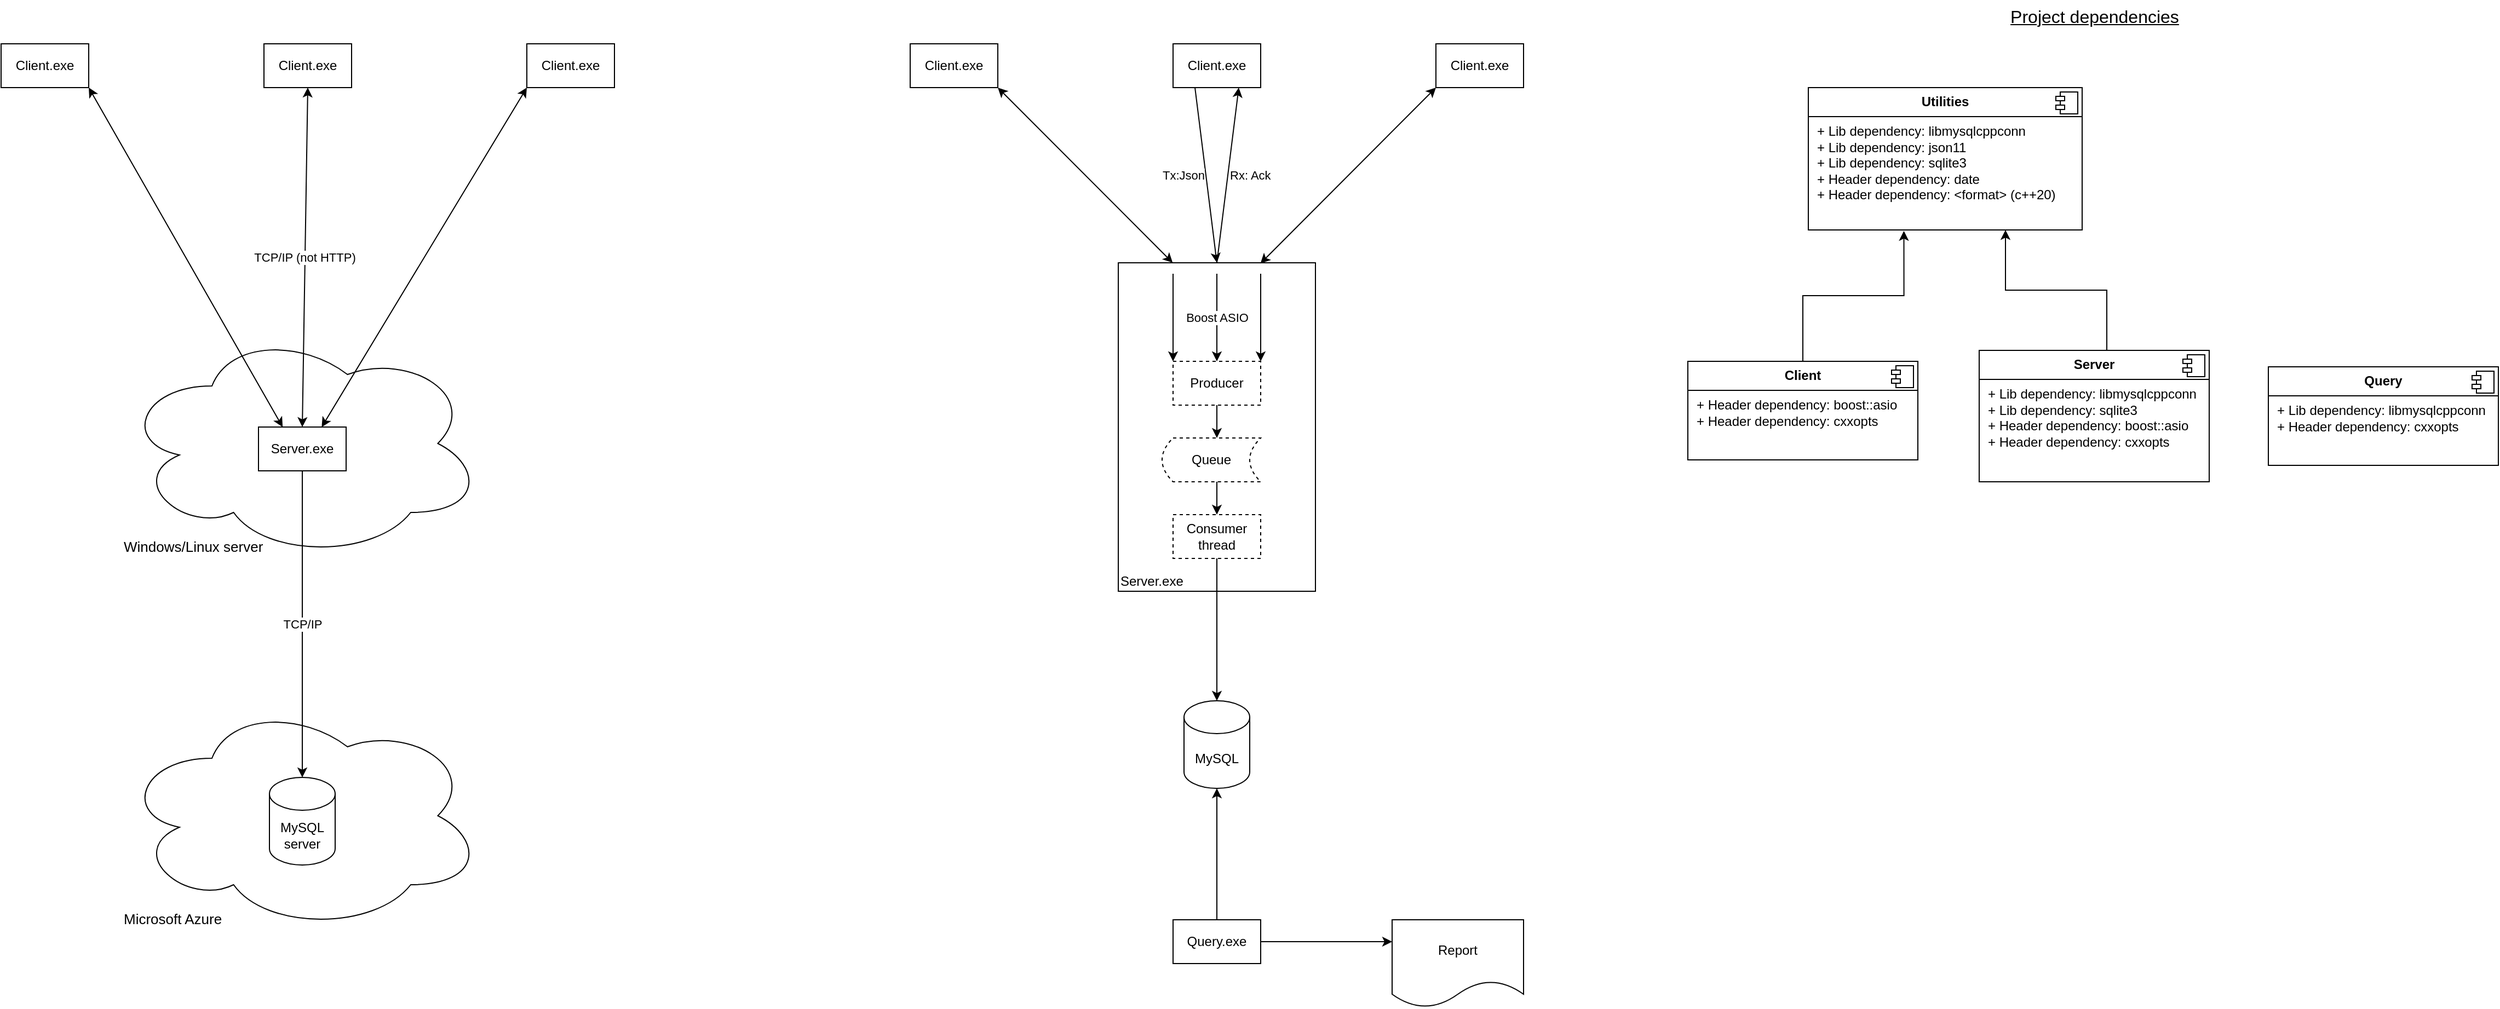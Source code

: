 <mxfile version="24.6.2" type="device">
  <diagram name="Page-1" id="5mhqRI8VTIk9d_TGpRCZ">
    <mxGraphModel dx="1723" dy="476" grid="1" gridSize="10" guides="1" tooltips="1" connect="1" arrows="1" fold="1" page="1" pageScale="1" pageWidth="827" pageHeight="1169" math="0" shadow="0">
      <root>
        <mxCell id="0" />
        <mxCell id="1" parent="0" />
        <mxCell id="SP1HNl9ouSVhXSK7FoCI-24" value="Server.exe" style="rounded=0;whiteSpace=wrap;html=1;verticalAlign=bottom;align=left;" parent="1" vertex="1">
          <mxGeometry x="350" y="320" width="180" height="300" as="geometry" />
        </mxCell>
        <mxCell id="SP1HNl9ouSVhXSK7FoCI-1" value="Client.exe" style="rounded=0;whiteSpace=wrap;html=1;" parent="1" vertex="1">
          <mxGeometry x="160" y="120" width="80" height="40" as="geometry" />
        </mxCell>
        <mxCell id="SP1HNl9ouSVhXSK7FoCI-3" value="Client.exe" style="rounded=0;whiteSpace=wrap;html=1;" parent="1" vertex="1">
          <mxGeometry x="640" y="120" width="80" height="40" as="geometry" />
        </mxCell>
        <mxCell id="SP1HNl9ouSVhXSK7FoCI-4" value="Client.exe" style="rounded=0;whiteSpace=wrap;html=1;" parent="1" vertex="1">
          <mxGeometry x="400" y="120" width="80" height="40" as="geometry" />
        </mxCell>
        <mxCell id="SP1HNl9ouSVhXSK7FoCI-10" value="MySQL" style="shape=cylinder3;whiteSpace=wrap;html=1;boundedLbl=1;backgroundOutline=1;size=15;" parent="1" vertex="1">
          <mxGeometry x="410" y="720" width="60" height="80" as="geometry" />
        </mxCell>
        <mxCell id="SP1HNl9ouSVhXSK7FoCI-11" value="" style="endArrow=classic;html=1;rounded=0;entryX=0.5;entryY=0;entryDx=0;entryDy=0;entryPerimeter=0;exitX=0.5;exitY=1;exitDx=0;exitDy=0;" parent="1" source="SP1HNl9ouSVhXSK7FoCI-20" target="SP1HNl9ouSVhXSK7FoCI-10" edge="1">
          <mxGeometry width="50" height="50" relative="1" as="geometry">
            <mxPoint x="540" y="520" as="sourcePoint" />
            <mxPoint x="480" y="450" as="targetPoint" />
          </mxGeometry>
        </mxCell>
        <mxCell id="SP1HNl9ouSVhXSK7FoCI-12" value="" style="endArrow=classic;startArrow=classic;html=1;rounded=0;entryX=0;entryY=1;entryDx=0;entryDy=0;exitX=0.721;exitY=0.002;exitDx=0;exitDy=0;exitPerimeter=0;" parent="1" source="SP1HNl9ouSVhXSK7FoCI-24" target="SP1HNl9ouSVhXSK7FoCI-3" edge="1">
          <mxGeometry width="50" height="50" relative="1" as="geometry">
            <mxPoint x="485" y="320" as="sourcePoint" />
            <mxPoint x="600" y="310" as="targetPoint" />
          </mxGeometry>
        </mxCell>
        <mxCell id="SP1HNl9ouSVhXSK7FoCI-13" value="" style="endArrow=classic;startArrow=classic;html=1;rounded=0;entryX=0.276;entryY=0;entryDx=0;entryDy=0;exitX=1;exitY=1;exitDx=0;exitDy=0;entryPerimeter=0;" parent="1" source="SP1HNl9ouSVhXSK7FoCI-1" target="SP1HNl9ouSVhXSK7FoCI-24" edge="1">
          <mxGeometry width="50" height="50" relative="1" as="geometry">
            <mxPoint x="390" y="430" as="sourcePoint" />
            <mxPoint x="350" y="320" as="targetPoint" />
          </mxGeometry>
        </mxCell>
        <mxCell id="SP1HNl9ouSVhXSK7FoCI-19" style="edgeStyle=orthogonalEdgeStyle;rounded=0;orthogonalLoop=1;jettySize=auto;html=1;exitX=0.5;exitY=1;exitDx=0;exitDy=0;" parent="1" edge="1">
          <mxGeometry relative="1" as="geometry">
            <mxPoint x="440" y="520" as="sourcePoint" />
            <mxPoint x="440" y="520" as="targetPoint" />
          </mxGeometry>
        </mxCell>
        <mxCell id="SP1HNl9ouSVhXSK7FoCI-20" value="Consumer thread" style="rounded=0;whiteSpace=wrap;html=1;dashed=1;" parent="1" vertex="1">
          <mxGeometry x="400" y="550" width="80" height="40" as="geometry" />
        </mxCell>
        <mxCell id="SP1HNl9ouSVhXSK7FoCI-28" value="Producer" style="rounded=0;whiteSpace=wrap;html=1;dashed=1;" parent="1" vertex="1">
          <mxGeometry x="400" y="410" width="80" height="40" as="geometry" />
        </mxCell>
        <mxCell id="SP1HNl9ouSVhXSK7FoCI-41" value="" style="endArrow=classic;html=1;rounded=0;entryX=0;entryY=0;entryDx=0;entryDy=0;" parent="1" target="SP1HNl9ouSVhXSK7FoCI-28" edge="1">
          <mxGeometry width="50" height="50" relative="1" as="geometry">
            <mxPoint x="400" y="330" as="sourcePoint" />
            <mxPoint x="350" y="390" as="targetPoint" />
          </mxGeometry>
        </mxCell>
        <mxCell id="SP1HNl9ouSVhXSK7FoCI-42" value="Boost ASIO" style="endArrow=classic;html=1;rounded=0;entryX=0.5;entryY=0;entryDx=0;entryDy=0;" parent="1" target="SP1HNl9ouSVhXSK7FoCI-28" edge="1">
          <mxGeometry width="50" height="50" relative="1" as="geometry">
            <mxPoint x="440" y="330" as="sourcePoint" />
            <mxPoint x="290" y="640" as="targetPoint" />
          </mxGeometry>
        </mxCell>
        <mxCell id="SP1HNl9ouSVhXSK7FoCI-44" value="" style="endArrow=classic;html=1;rounded=0;entryX=1;entryY=0;entryDx=0;entryDy=0;" parent="1" target="SP1HNl9ouSVhXSK7FoCI-28" edge="1">
          <mxGeometry width="50" height="50" relative="1" as="geometry">
            <mxPoint x="480" y="330" as="sourcePoint" />
            <mxPoint x="560" y="350" as="targetPoint" />
          </mxGeometry>
        </mxCell>
        <mxCell id="SP1HNl9ouSVhXSK7FoCI-46" value="" style="endArrow=classic;html=1;rounded=0;exitX=0.5;exitY=1;exitDx=0;exitDy=0;entryX=0.5;entryY=0;entryDx=0;entryDy=0;" parent="1" source="SP1HNl9ouSVhXSK7FoCI-28" edge="1">
          <mxGeometry width="50" height="50" relative="1" as="geometry">
            <mxPoint x="350" y="500" as="sourcePoint" />
            <mxPoint x="440" y="480" as="targetPoint" />
          </mxGeometry>
        </mxCell>
        <mxCell id="SP1HNl9ouSVhXSK7FoCI-47" value="" style="endArrow=classic;html=1;rounded=0;entryX=0.5;entryY=0;entryDx=0;entryDy=0;exitX=0.5;exitY=1;exitDx=0;exitDy=0;" parent="1" target="SP1HNl9ouSVhXSK7FoCI-20" edge="1">
          <mxGeometry width="50" height="50" relative="1" as="geometry">
            <mxPoint x="440" y="520" as="sourcePoint" />
            <mxPoint x="400" y="450" as="targetPoint" />
          </mxGeometry>
        </mxCell>
        <mxCell id="SP1HNl9ouSVhXSK7FoCI-49" value="Query.exe" style="rounded=0;whiteSpace=wrap;html=1;" parent="1" vertex="1">
          <mxGeometry x="400" y="920" width="80" height="40" as="geometry" />
        </mxCell>
        <mxCell id="SP1HNl9ouSVhXSK7FoCI-51" value="Report" style="shape=document;whiteSpace=wrap;html=1;boundedLbl=1;" parent="1" vertex="1">
          <mxGeometry x="600" y="920" width="120" height="80" as="geometry" />
        </mxCell>
        <mxCell id="SP1HNl9ouSVhXSK7FoCI-52" value="" style="endArrow=classic;html=1;rounded=0;entryX=0;entryY=0.25;entryDx=0;entryDy=0;exitX=1;exitY=0.5;exitDx=0;exitDy=0;" parent="1" source="SP1HNl9ouSVhXSK7FoCI-49" target="SP1HNl9ouSVhXSK7FoCI-51" edge="1">
          <mxGeometry width="50" height="50" relative="1" as="geometry">
            <mxPoint x="450" y="1050" as="sourcePoint" />
            <mxPoint x="500" y="1000" as="targetPoint" />
          </mxGeometry>
        </mxCell>
        <mxCell id="SP1HNl9ouSVhXSK7FoCI-54" value="Tx:Json" style="endArrow=classic;html=1;rounded=0;exitX=0.25;exitY=1;exitDx=0;exitDy=0;entryX=0.5;entryY=0;entryDx=0;entryDy=0;align=right;" parent="1" source="SP1HNl9ouSVhXSK7FoCI-4" target="SP1HNl9ouSVhXSK7FoCI-24" edge="1">
          <mxGeometry width="50" height="50" relative="1" as="geometry">
            <mxPoint x="440" y="240" as="sourcePoint" />
            <mxPoint x="490" y="190" as="targetPoint" />
          </mxGeometry>
        </mxCell>
        <mxCell id="SP1HNl9ouSVhXSK7FoCI-55" value="Rx: Ack" style="endArrow=classic;html=1;rounded=0;exitX=0.5;exitY=0;exitDx=0;exitDy=0;entryX=0.75;entryY=1;entryDx=0;entryDy=0;align=left;" parent="1" source="SP1HNl9ouSVhXSK7FoCI-24" target="SP1HNl9ouSVhXSK7FoCI-4" edge="1">
          <mxGeometry width="50" height="50" relative="1" as="geometry">
            <mxPoint x="480" y="260" as="sourcePoint" />
            <mxPoint x="530" y="210" as="targetPoint" />
          </mxGeometry>
        </mxCell>
        <mxCell id="SP1HNl9ouSVhXSK7FoCI-56" value="Queue" style="shape=dataStorage;whiteSpace=wrap;html=1;fixedSize=1;dashed=1;size=10;" parent="1" vertex="1">
          <mxGeometry x="390" y="480" width="90" height="40" as="geometry" />
        </mxCell>
        <mxCell id="SP1HNl9ouSVhXSK7FoCI-59" value="" style="endArrow=classic;html=1;rounded=0;exitX=0.5;exitY=0;exitDx=0;exitDy=0;entryX=0.5;entryY=1;entryDx=0;entryDy=0;entryPerimeter=0;" parent="1" source="SP1HNl9ouSVhXSK7FoCI-49" target="SP1HNl9ouSVhXSK7FoCI-10" edge="1">
          <mxGeometry width="50" height="50" relative="1" as="geometry">
            <mxPoint x="550" y="810" as="sourcePoint" />
            <mxPoint x="600" y="760" as="targetPoint" />
          </mxGeometry>
        </mxCell>
        <mxCell id="guBZJoar0qK_OAKQDBWx-3" value="Client.exe" style="rounded=0;whiteSpace=wrap;html=1;" parent="1" vertex="1">
          <mxGeometry x="-670" y="120" width="80" height="40" as="geometry" />
        </mxCell>
        <mxCell id="guBZJoar0qK_OAKQDBWx-4" value="Client.exe" style="rounded=0;whiteSpace=wrap;html=1;" parent="1" vertex="1">
          <mxGeometry x="-190" y="120" width="80" height="40" as="geometry" />
        </mxCell>
        <mxCell id="guBZJoar0qK_OAKQDBWx-5" value="Client.exe" style="rounded=0;whiteSpace=wrap;html=1;" parent="1" vertex="1">
          <mxGeometry x="-430" y="120" width="80" height="40" as="geometry" />
        </mxCell>
        <mxCell id="guBZJoar0qK_OAKQDBWx-11" value="Microsoft Azure" style="ellipse;shape=cloud;whiteSpace=wrap;html=1;align=left;verticalAlign=bottom;fontSize=13;" parent="1" vertex="1">
          <mxGeometry x="-560" y="720" width="330" height="210" as="geometry" />
        </mxCell>
        <mxCell id="guBZJoar0qK_OAKQDBWx-6" value="MySQL server" style="shape=cylinder3;whiteSpace=wrap;html=1;boundedLbl=1;backgroundOutline=1;size=15;" parent="1" vertex="1">
          <mxGeometry x="-425" y="790" width="60" height="80" as="geometry" />
        </mxCell>
        <mxCell id="guBZJoar0qK_OAKQDBWx-13" value="Windows/Linux server" style="ellipse;shape=cloud;whiteSpace=wrap;html=1;align=left;verticalAlign=bottom;fontSize=13;" parent="1" vertex="1">
          <mxGeometry x="-560" y="380" width="330" height="210" as="geometry" />
        </mxCell>
        <mxCell id="guBZJoar0qK_OAKQDBWx-2" value="Server.exe" style="rounded=0;whiteSpace=wrap;html=1;verticalAlign=middle;align=center;" parent="1" vertex="1">
          <mxGeometry x="-435" y="470" width="80" height="40" as="geometry" />
        </mxCell>
        <mxCell id="guBZJoar0qK_OAKQDBWx-8" value="" style="endArrow=classic;startArrow=classic;html=1;rounded=0;entryX=0;entryY=1;entryDx=0;entryDy=0;exitX=0.721;exitY=0.002;exitDx=0;exitDy=0;exitPerimeter=0;" parent="1" source="guBZJoar0qK_OAKQDBWx-2" target="guBZJoar0qK_OAKQDBWx-4" edge="1">
          <mxGeometry width="50" height="50" relative="1" as="geometry">
            <mxPoint x="-345" y="320" as="sourcePoint" />
            <mxPoint x="-230" y="310" as="targetPoint" />
          </mxGeometry>
        </mxCell>
        <mxCell id="guBZJoar0qK_OAKQDBWx-9" value="" style="endArrow=classic;startArrow=classic;html=1;rounded=0;entryX=0.276;entryY=0;entryDx=0;entryDy=0;exitX=1;exitY=1;exitDx=0;exitDy=0;entryPerimeter=0;" parent="1" source="guBZJoar0qK_OAKQDBWx-3" target="guBZJoar0qK_OAKQDBWx-2" edge="1">
          <mxGeometry width="50" height="50" relative="1" as="geometry">
            <mxPoint x="-440" y="430" as="sourcePoint" />
            <mxPoint x="-480" y="320" as="targetPoint" />
          </mxGeometry>
        </mxCell>
        <mxCell id="guBZJoar0qK_OAKQDBWx-10" value="TCP/IP (not HTTP)" style="endArrow=classic;startArrow=classic;html=1;rounded=0;entryX=0.5;entryY=1;entryDx=0;entryDy=0;exitX=0.5;exitY=0;exitDx=0;exitDy=0;" parent="1" source="guBZJoar0qK_OAKQDBWx-2" target="guBZJoar0qK_OAKQDBWx-5" edge="1">
          <mxGeometry width="50" height="50" relative="1" as="geometry">
            <mxPoint x="-260" y="570" as="sourcePoint" />
            <mxPoint x="-210" y="520" as="targetPoint" />
          </mxGeometry>
        </mxCell>
        <mxCell id="guBZJoar0qK_OAKQDBWx-7" value="TCP/IP" style="endArrow=classic;html=1;rounded=0;entryX=0.5;entryY=0;entryDx=0;entryDy=0;entryPerimeter=0;exitX=0.5;exitY=1;exitDx=0;exitDy=0;" parent="1" source="guBZJoar0qK_OAKQDBWx-2" target="guBZJoar0qK_OAKQDBWx-6" edge="1">
          <mxGeometry width="50" height="50" relative="1" as="geometry">
            <mxPoint x="-390" y="360" as="sourcePoint" />
            <mxPoint x="-350" y="450" as="targetPoint" />
          </mxGeometry>
        </mxCell>
        <mxCell id="5A5ht_u0BlR7RnOHPe7w-1" value="&lt;p style=&quot;margin:0px;margin-top:6px;text-align:center;&quot;&gt;&lt;b&gt;Utilities&lt;/b&gt;&lt;/p&gt;&lt;hr size=&quot;1&quot; style=&quot;border-style:solid;&quot;&gt;&lt;p style=&quot;margin:0px;margin-left:8px;&quot;&gt;+ Lib dependency: libmysqlcppconn&lt;br&gt;+ Lib dependency: json11&lt;/p&gt;&lt;p style=&quot;margin:0px;margin-left:8px;&quot;&gt;+ Lib dependency: sqlite3&lt;/p&gt;&lt;p style=&quot;margin:0px;margin-left:8px;&quot;&gt;+ Header dependency: date&lt;/p&gt;&lt;p style=&quot;margin:0px;margin-left:8px;&quot;&gt;+ Header dependency: &amp;lt;format&amp;gt; (c++20)&lt;/p&gt;&lt;p style=&quot;margin:0px;margin-left:8px;&quot;&gt;&lt;br&gt;&lt;/p&gt;" style="align=left;overflow=fill;html=1;dropTarget=0;whiteSpace=wrap;" vertex="1" parent="1">
          <mxGeometry x="980" y="160" width="250" height="130" as="geometry" />
        </mxCell>
        <mxCell id="5A5ht_u0BlR7RnOHPe7w-2" value="" style="shape=component;jettyWidth=8;jettyHeight=4;" vertex="1" parent="5A5ht_u0BlR7RnOHPe7w-1">
          <mxGeometry x="1" width="20" height="20" relative="1" as="geometry">
            <mxPoint x="-24" y="4" as="offset" />
          </mxGeometry>
        </mxCell>
        <mxCell id="5A5ht_u0BlR7RnOHPe7w-5" style="edgeStyle=orthogonalEdgeStyle;rounded=0;orthogonalLoop=1;jettySize=auto;html=1;entryX=0.349;entryY=1.007;entryDx=0;entryDy=0;entryPerimeter=0;" edge="1" parent="1" source="5A5ht_u0BlR7RnOHPe7w-3" target="5A5ht_u0BlR7RnOHPe7w-1">
          <mxGeometry relative="1" as="geometry" />
        </mxCell>
        <mxCell id="5A5ht_u0BlR7RnOHPe7w-3" value="&lt;p style=&quot;margin:0px;margin-top:6px;text-align:center;&quot;&gt;&lt;b&gt;Client&lt;/b&gt;&lt;/p&gt;&lt;hr size=&quot;1&quot; style=&quot;border-style:solid;&quot;&gt;&lt;p style=&quot;margin:0px;margin-left:8px;&quot;&gt;+ Header dependency: boost::asio&lt;/p&gt;&lt;p style=&quot;margin:0px;margin-left:8px;&quot;&gt;+ Header dependency: cxxopts&lt;br&gt;&lt;br&gt;&lt;/p&gt;" style="align=left;overflow=fill;html=1;dropTarget=0;whiteSpace=wrap;" vertex="1" parent="1">
          <mxGeometry x="870" y="410" width="210" height="90" as="geometry" />
        </mxCell>
        <mxCell id="5A5ht_u0BlR7RnOHPe7w-4" value="" style="shape=component;jettyWidth=8;jettyHeight=4;" vertex="1" parent="5A5ht_u0BlR7RnOHPe7w-3">
          <mxGeometry x="1" width="20" height="20" relative="1" as="geometry">
            <mxPoint x="-24" y="4" as="offset" />
          </mxGeometry>
        </mxCell>
        <mxCell id="5A5ht_u0BlR7RnOHPe7w-6" value="&lt;p style=&quot;margin:0px;margin-top:6px;text-align:center;&quot;&gt;&lt;b&gt;Server&lt;/b&gt;&lt;/p&gt;&lt;hr size=&quot;1&quot; style=&quot;border-style:solid;&quot;&gt;&lt;p style=&quot;margin:0px;margin-left:8px;&quot;&gt;&lt;span style=&quot;background-color: initial;&quot;&gt;+ Lib d&lt;/span&gt;&lt;span style=&quot;background-color: initial;&quot;&gt;ependency: libmysqlcppconn&lt;/span&gt;&lt;br&gt;&lt;/p&gt;&lt;p style=&quot;margin: 0px 0px 0px 8px;&quot;&gt;&lt;span style=&quot;background-color: initial;&quot;&gt;+ Lib dependency: sqlite3&lt;/span&gt;&lt;br&gt;&lt;/p&gt;&lt;p style=&quot;margin: 0px 0px 0px 8px;&quot;&gt;+ Header d&lt;span style=&quot;background-color: initial;&quot;&gt;ependency: boost::asio&lt;/span&gt;&lt;/p&gt;&lt;p style=&quot;margin: 0px 0px 0px 8px;&quot;&gt;+ Header dependency: cxxopts&lt;span style=&quot;background-color: initial;&quot;&gt;&lt;br&gt;&lt;/span&gt;&lt;/p&gt;&lt;p style=&quot;margin:0px;margin-left:8px;&quot;&gt;&lt;br&gt;&lt;/p&gt;" style="align=left;overflow=fill;html=1;dropTarget=0;whiteSpace=wrap;" vertex="1" parent="1">
          <mxGeometry x="1136" y="400" width="210" height="120" as="geometry" />
        </mxCell>
        <mxCell id="5A5ht_u0BlR7RnOHPe7w-7" value="" style="shape=component;jettyWidth=8;jettyHeight=4;" vertex="1" parent="5A5ht_u0BlR7RnOHPe7w-6">
          <mxGeometry x="1" width="20" height="20" relative="1" as="geometry">
            <mxPoint x="-24" y="4" as="offset" />
          </mxGeometry>
        </mxCell>
        <mxCell id="5A5ht_u0BlR7RnOHPe7w-8" style="edgeStyle=orthogonalEdgeStyle;rounded=0;orthogonalLoop=1;jettySize=auto;html=1;exitX=0.5;exitY=0;exitDx=0;exitDy=0;" edge="1" parent="1">
          <mxGeometry relative="1" as="geometry">
            <mxPoint x="1252.52" y="400" as="sourcePoint" />
            <mxPoint x="1160" y="290" as="targetPoint" />
            <Array as="points">
              <mxPoint x="1252" y="345" />
              <mxPoint x="1160" y="345" />
              <mxPoint x="1160" y="290" />
            </Array>
          </mxGeometry>
        </mxCell>
        <mxCell id="5A5ht_u0BlR7RnOHPe7w-9" value="&lt;p style=&quot;margin:0px;margin-top:6px;text-align:center;&quot;&gt;&lt;b&gt;Query&lt;/b&gt;&lt;/p&gt;&lt;hr size=&quot;1&quot; style=&quot;border-style:solid;&quot;&gt;&lt;p style=&quot;margin:0px;margin-left:8px;&quot;&gt;+ Lib dependency: libmysqlcppconn&lt;br&gt;&lt;/p&gt;&lt;p style=&quot;margin:0px;margin-left:8px;&quot;&gt;+ Header dependency: cxxopts&lt;br&gt;&lt;/p&gt;" style="align=left;overflow=fill;html=1;dropTarget=0;whiteSpace=wrap;" vertex="1" parent="1">
          <mxGeometry x="1400" y="415" width="210" height="90" as="geometry" />
        </mxCell>
        <mxCell id="5A5ht_u0BlR7RnOHPe7w-10" value="" style="shape=component;jettyWidth=8;jettyHeight=4;" vertex="1" parent="5A5ht_u0BlR7RnOHPe7w-9">
          <mxGeometry x="1" width="20" height="20" relative="1" as="geometry">
            <mxPoint x="-24" y="4" as="offset" />
          </mxGeometry>
        </mxCell>
        <mxCell id="5A5ht_u0BlR7RnOHPe7w-15" value="&lt;font style=&quot;font-size: 16px;&quot;&gt;&lt;u&gt;Project dependencies&lt;/u&gt;&lt;/font&gt;" style="text;html=1;align=center;verticalAlign=middle;whiteSpace=wrap;rounded=0;" vertex="1" parent="1">
          <mxGeometry x="1118.5" y="80" width="245" height="30" as="geometry" />
        </mxCell>
      </root>
    </mxGraphModel>
  </diagram>
</mxfile>
